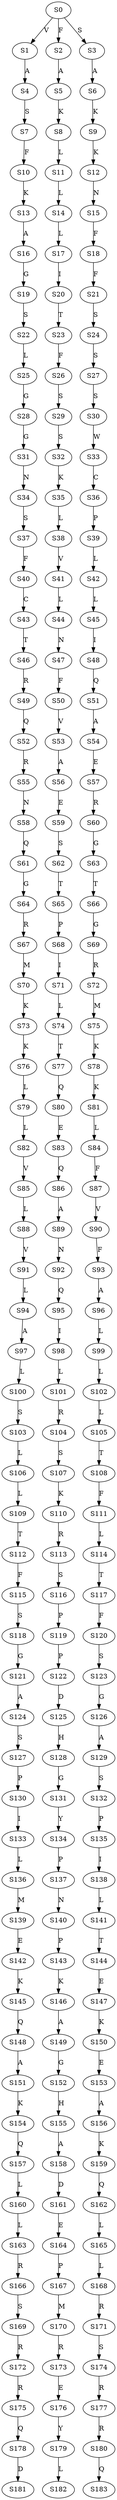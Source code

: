 strict digraph  {
	S0 -> S1 [ label = V ];
	S0 -> S2 [ label = F ];
	S0 -> S3 [ label = S ];
	S1 -> S4 [ label = A ];
	S2 -> S5 [ label = A ];
	S3 -> S6 [ label = A ];
	S4 -> S7 [ label = S ];
	S5 -> S8 [ label = K ];
	S6 -> S9 [ label = K ];
	S7 -> S10 [ label = F ];
	S8 -> S11 [ label = L ];
	S9 -> S12 [ label = K ];
	S10 -> S13 [ label = K ];
	S11 -> S14 [ label = L ];
	S12 -> S15 [ label = N ];
	S13 -> S16 [ label = A ];
	S14 -> S17 [ label = L ];
	S15 -> S18 [ label = F ];
	S16 -> S19 [ label = G ];
	S17 -> S20 [ label = I ];
	S18 -> S21 [ label = F ];
	S19 -> S22 [ label = S ];
	S20 -> S23 [ label = T ];
	S21 -> S24 [ label = S ];
	S22 -> S25 [ label = L ];
	S23 -> S26 [ label = F ];
	S24 -> S27 [ label = S ];
	S25 -> S28 [ label = G ];
	S26 -> S29 [ label = S ];
	S27 -> S30 [ label = S ];
	S28 -> S31 [ label = G ];
	S29 -> S32 [ label = S ];
	S30 -> S33 [ label = W ];
	S31 -> S34 [ label = N ];
	S32 -> S35 [ label = K ];
	S33 -> S36 [ label = C ];
	S34 -> S37 [ label = S ];
	S35 -> S38 [ label = L ];
	S36 -> S39 [ label = P ];
	S37 -> S40 [ label = F ];
	S38 -> S41 [ label = V ];
	S39 -> S42 [ label = L ];
	S40 -> S43 [ label = C ];
	S41 -> S44 [ label = L ];
	S42 -> S45 [ label = L ];
	S43 -> S46 [ label = T ];
	S44 -> S47 [ label = N ];
	S45 -> S48 [ label = I ];
	S46 -> S49 [ label = R ];
	S47 -> S50 [ label = F ];
	S48 -> S51 [ label = Q ];
	S49 -> S52 [ label = Q ];
	S50 -> S53 [ label = V ];
	S51 -> S54 [ label = A ];
	S52 -> S55 [ label = R ];
	S53 -> S56 [ label = A ];
	S54 -> S57 [ label = E ];
	S55 -> S58 [ label = N ];
	S56 -> S59 [ label = E ];
	S57 -> S60 [ label = R ];
	S58 -> S61 [ label = Q ];
	S59 -> S62 [ label = S ];
	S60 -> S63 [ label = G ];
	S61 -> S64 [ label = G ];
	S62 -> S65 [ label = T ];
	S63 -> S66 [ label = T ];
	S64 -> S67 [ label = R ];
	S65 -> S68 [ label = P ];
	S66 -> S69 [ label = G ];
	S67 -> S70 [ label = M ];
	S68 -> S71 [ label = I ];
	S69 -> S72 [ label = R ];
	S70 -> S73 [ label = K ];
	S71 -> S74 [ label = L ];
	S72 -> S75 [ label = M ];
	S73 -> S76 [ label = K ];
	S74 -> S77 [ label = T ];
	S75 -> S78 [ label = K ];
	S76 -> S79 [ label = L ];
	S77 -> S80 [ label = Q ];
	S78 -> S81 [ label = K ];
	S79 -> S82 [ label = L ];
	S80 -> S83 [ label = E ];
	S81 -> S84 [ label = L ];
	S82 -> S85 [ label = V ];
	S83 -> S86 [ label = Q ];
	S84 -> S87 [ label = F ];
	S85 -> S88 [ label = L ];
	S86 -> S89 [ label = A ];
	S87 -> S90 [ label = V ];
	S88 -> S91 [ label = V ];
	S89 -> S92 [ label = N ];
	S90 -> S93 [ label = F ];
	S91 -> S94 [ label = L ];
	S92 -> S95 [ label = Q ];
	S93 -> S96 [ label = A ];
	S94 -> S97 [ label = A ];
	S95 -> S98 [ label = I ];
	S96 -> S99 [ label = L ];
	S97 -> S100 [ label = L ];
	S98 -> S101 [ label = L ];
	S99 -> S102 [ label = L ];
	S100 -> S103 [ label = S ];
	S101 -> S104 [ label = R ];
	S102 -> S105 [ label = L ];
	S103 -> S106 [ label = L ];
	S104 -> S107 [ label = S ];
	S105 -> S108 [ label = T ];
	S106 -> S109 [ label = L ];
	S107 -> S110 [ label = K ];
	S108 -> S111 [ label = F ];
	S109 -> S112 [ label = T ];
	S110 -> S113 [ label = R ];
	S111 -> S114 [ label = L ];
	S112 -> S115 [ label = F ];
	S113 -> S116 [ label = S ];
	S114 -> S117 [ label = T ];
	S115 -> S118 [ label = S ];
	S116 -> S119 [ label = P ];
	S117 -> S120 [ label = F ];
	S118 -> S121 [ label = G ];
	S119 -> S122 [ label = P ];
	S120 -> S123 [ label = S ];
	S121 -> S124 [ label = A ];
	S122 -> S125 [ label = D ];
	S123 -> S126 [ label = G ];
	S124 -> S127 [ label = S ];
	S125 -> S128 [ label = H ];
	S126 -> S129 [ label = A ];
	S127 -> S130 [ label = P ];
	S128 -> S131 [ label = G ];
	S129 -> S132 [ label = S ];
	S130 -> S133 [ label = I ];
	S131 -> S134 [ label = Y ];
	S132 -> S135 [ label = P ];
	S133 -> S136 [ label = L ];
	S134 -> S137 [ label = P ];
	S135 -> S138 [ label = I ];
	S136 -> S139 [ label = M ];
	S137 -> S140 [ label = N ];
	S138 -> S141 [ label = L ];
	S139 -> S142 [ label = E ];
	S140 -> S143 [ label = P ];
	S141 -> S144 [ label = T ];
	S142 -> S145 [ label = K ];
	S143 -> S146 [ label = K ];
	S144 -> S147 [ label = E ];
	S145 -> S148 [ label = Q ];
	S146 -> S149 [ label = A ];
	S147 -> S150 [ label = K ];
	S148 -> S151 [ label = A ];
	S149 -> S152 [ label = G ];
	S150 -> S153 [ label = E ];
	S151 -> S154 [ label = K ];
	S152 -> S155 [ label = H ];
	S153 -> S156 [ label = A ];
	S154 -> S157 [ label = Q ];
	S155 -> S158 [ label = A ];
	S156 -> S159 [ label = K ];
	S157 -> S160 [ label = L ];
	S158 -> S161 [ label = D ];
	S159 -> S162 [ label = Q ];
	S160 -> S163 [ label = L ];
	S161 -> S164 [ label = E ];
	S162 -> S165 [ label = L ];
	S163 -> S166 [ label = R ];
	S164 -> S167 [ label = P ];
	S165 -> S168 [ label = L ];
	S166 -> S169 [ label = S ];
	S167 -> S170 [ label = M ];
	S168 -> S171 [ label = R ];
	S169 -> S172 [ label = R ];
	S170 -> S173 [ label = R ];
	S171 -> S174 [ label = S ];
	S172 -> S175 [ label = R ];
	S173 -> S176 [ label = E ];
	S174 -> S177 [ label = R ];
	S175 -> S178 [ label = Q ];
	S176 -> S179 [ label = Y ];
	S177 -> S180 [ label = R ];
	S178 -> S181 [ label = D ];
	S179 -> S182 [ label = L ];
	S180 -> S183 [ label = Q ];
}
